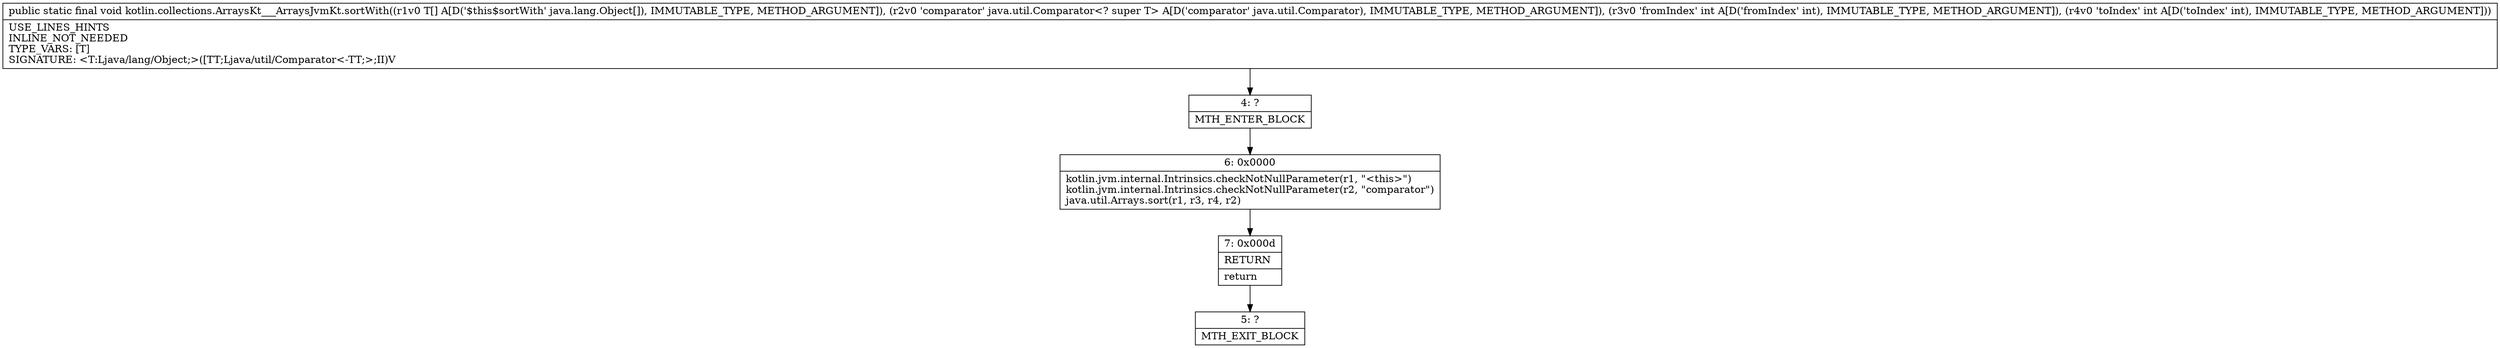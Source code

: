 digraph "CFG forkotlin.collections.ArraysKt___ArraysJvmKt.sortWith([Ljava\/lang\/Object;Ljava\/util\/Comparator;II)V" {
Node_4 [shape=record,label="{4\:\ ?|MTH_ENTER_BLOCK\l}"];
Node_6 [shape=record,label="{6\:\ 0x0000|kotlin.jvm.internal.Intrinsics.checkNotNullParameter(r1, \"\<this\>\")\lkotlin.jvm.internal.Intrinsics.checkNotNullParameter(r2, \"comparator\")\ljava.util.Arrays.sort(r1, r3, r4, r2)\l}"];
Node_7 [shape=record,label="{7\:\ 0x000d|RETURN\l|return\l}"];
Node_5 [shape=record,label="{5\:\ ?|MTH_EXIT_BLOCK\l}"];
MethodNode[shape=record,label="{public static final void kotlin.collections.ArraysKt___ArraysJvmKt.sortWith((r1v0 T[] A[D('$this$sortWith' java.lang.Object[]), IMMUTABLE_TYPE, METHOD_ARGUMENT]), (r2v0 'comparator' java.util.Comparator\<? super T\> A[D('comparator' java.util.Comparator), IMMUTABLE_TYPE, METHOD_ARGUMENT]), (r3v0 'fromIndex' int A[D('fromIndex' int), IMMUTABLE_TYPE, METHOD_ARGUMENT]), (r4v0 'toIndex' int A[D('toIndex' int), IMMUTABLE_TYPE, METHOD_ARGUMENT]))  | USE_LINES_HINTS\lINLINE_NOT_NEEDED\lTYPE_VARS: [T]\lSIGNATURE: \<T:Ljava\/lang\/Object;\>([TT;Ljava\/util\/Comparator\<\-TT;\>;II)V\l}"];
MethodNode -> Node_4;Node_4 -> Node_6;
Node_6 -> Node_7;
Node_7 -> Node_5;
}

